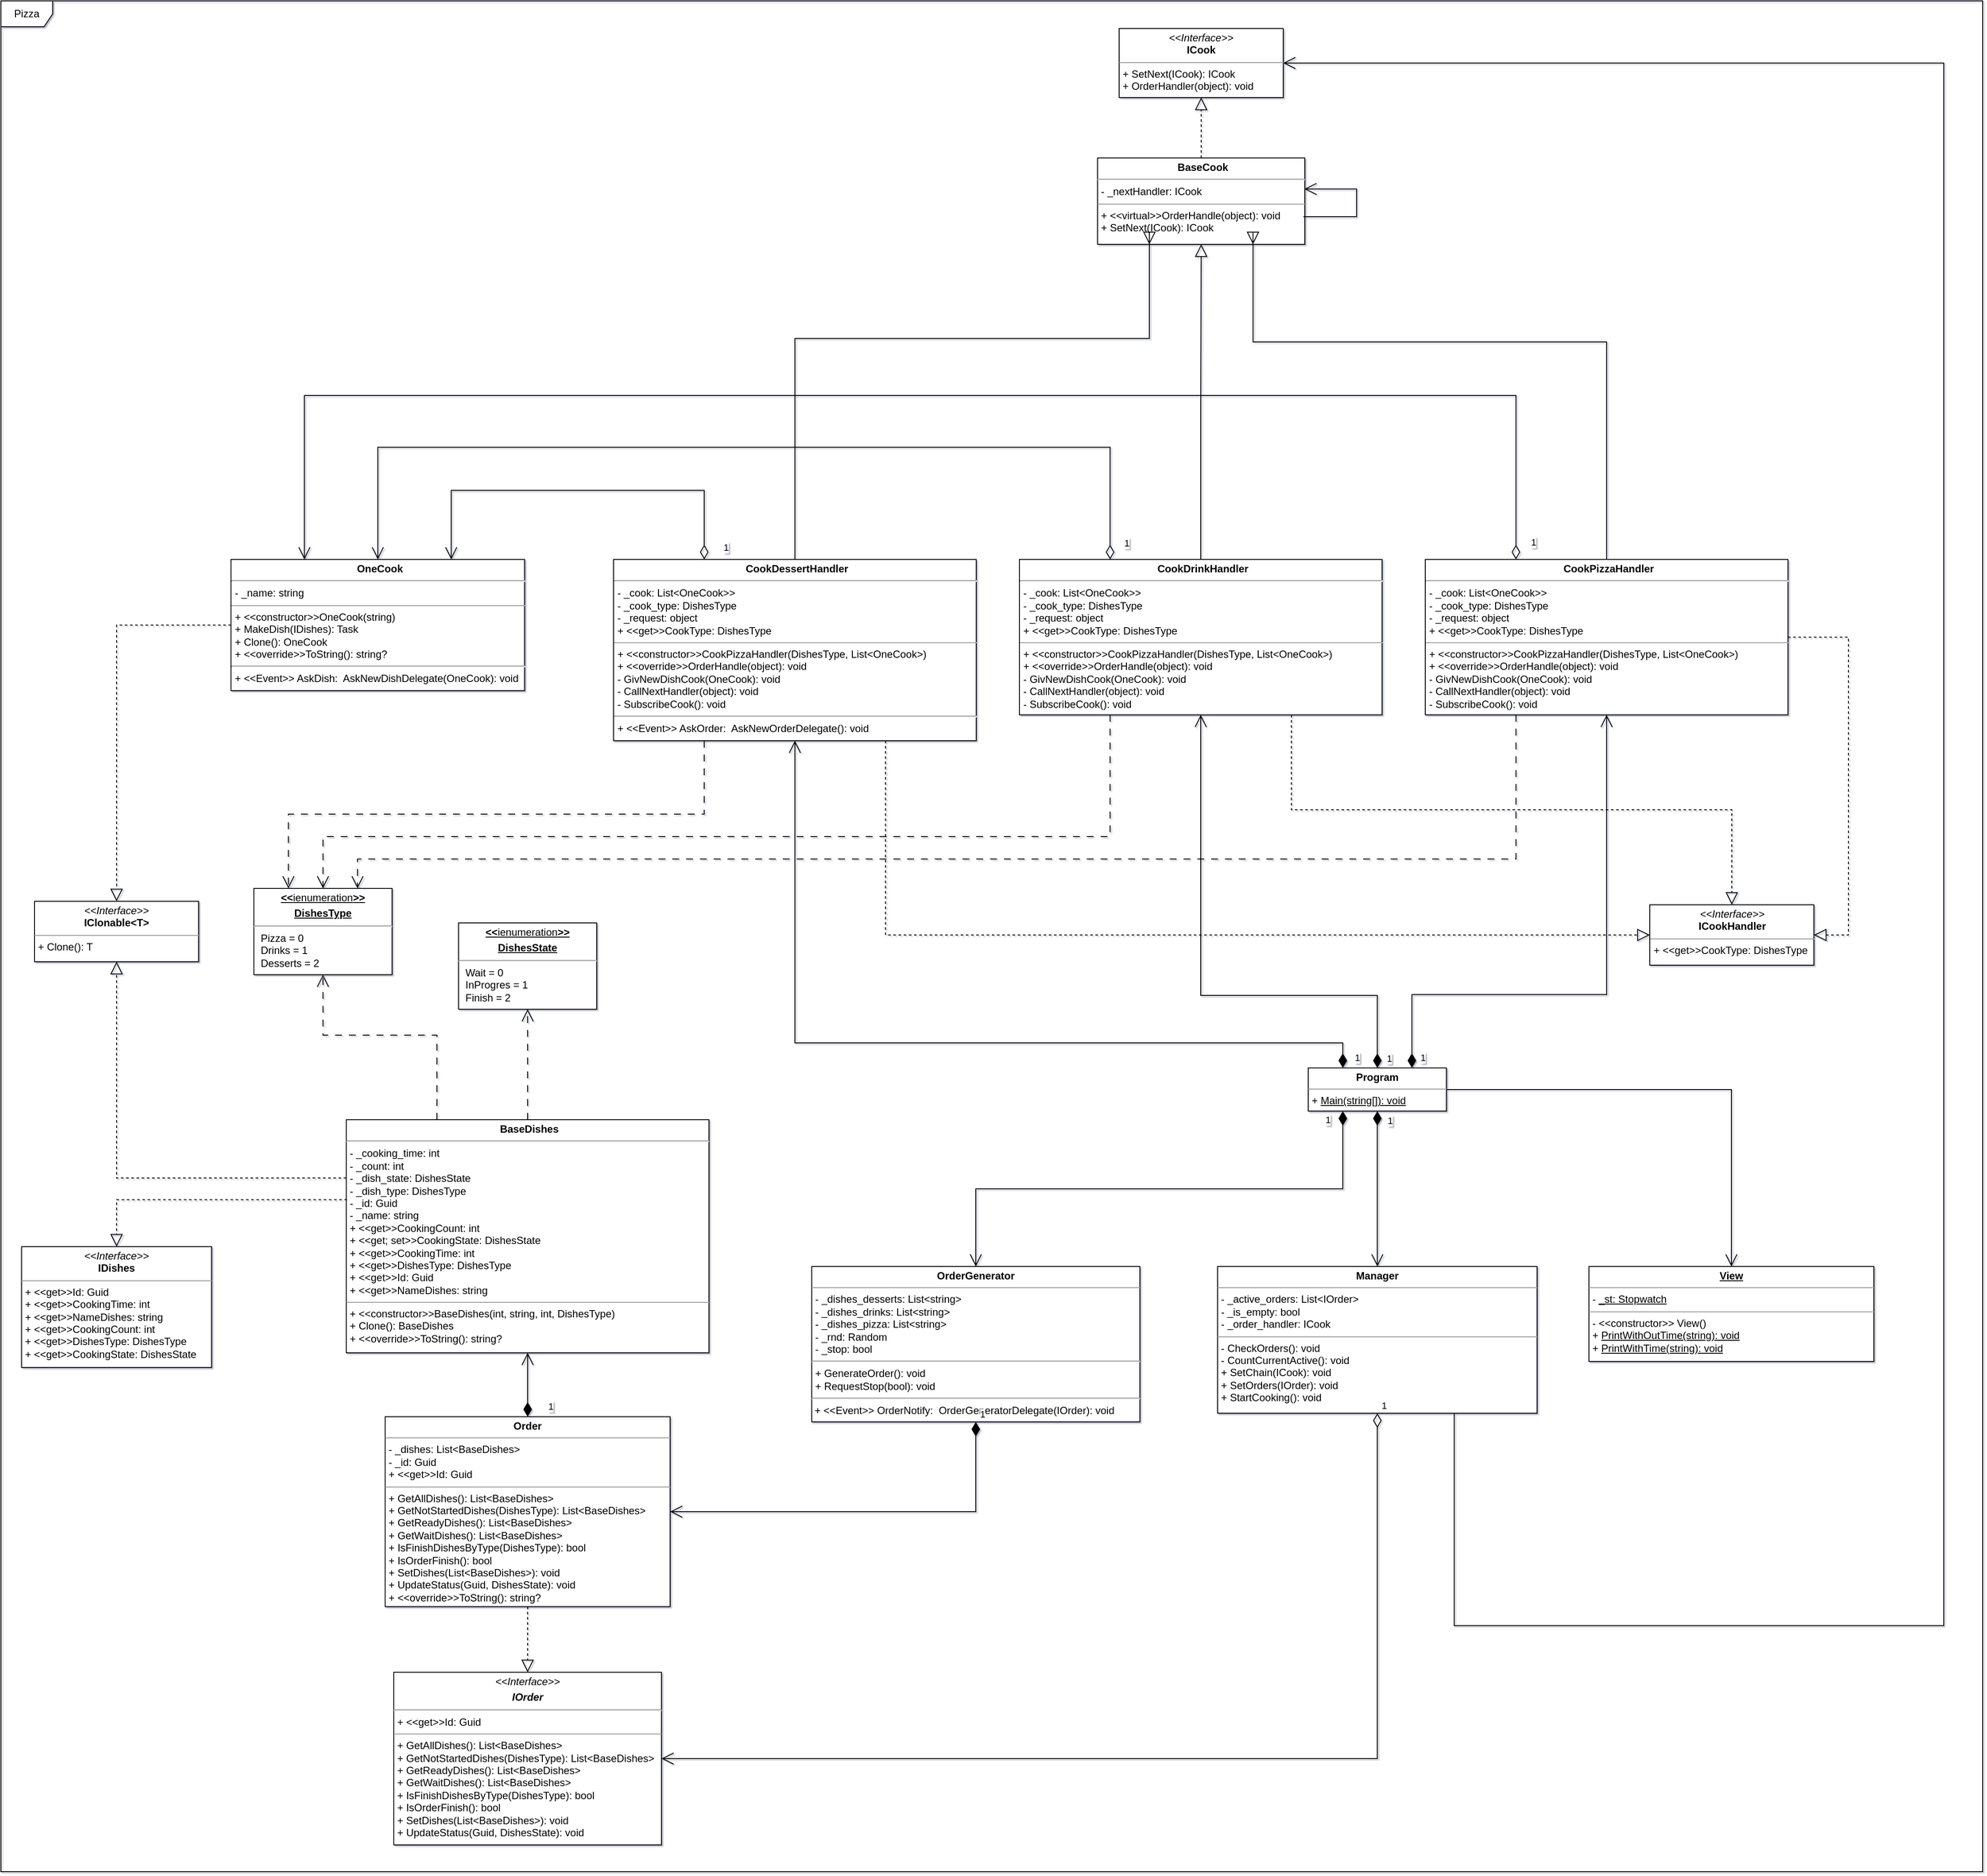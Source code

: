 <mxfile version="21.3.2" type="google">
  <diagram id="C5RBs43oDa-KdzZeNtuy" name="Page-1">
    <mxGraphModel grid="0" page="1" gridSize="10" guides="1" tooltips="1" connect="1" arrows="1" fold="1" pageScale="1" pageWidth="2339" pageHeight="3300" background="none" math="0" shadow="1">
      <root>
        <mxCell id="WIyWlLk6GJQsqaUBKTNV-0" />
        <mxCell id="WIyWlLk6GJQsqaUBKTNV-1" parent="WIyWlLk6GJQsqaUBKTNV-0" />
        <mxCell id="ULNiyg_yGTb0vzLvEe8x-0" value="&lt;p style=&quot;margin:0px;margin-top:4px;text-align:center;&quot;&gt;&lt;i&gt;&amp;lt;&amp;lt;Interface&amp;gt;&amp;gt;&lt;/i&gt;&lt;br&gt;&lt;b&gt;ICook&lt;/b&gt;&lt;/p&gt;&lt;hr size=&quot;1&quot;&gt;&lt;p style=&quot;margin:0px;margin-left:4px;&quot;&gt;+ SetNext(ICook): ICook&lt;br&gt;+ OrderHandler(object): void&lt;/p&gt;" style="verticalAlign=top;align=left;overflow=fill;fontSize=12;fontFamily=Helvetica;html=1;whiteSpace=wrap;" vertex="1" parent="WIyWlLk6GJQsqaUBKTNV-1">
          <mxGeometry x="3662" y="129" width="190" height="80" as="geometry" />
        </mxCell>
        <mxCell id="ULNiyg_yGTb0vzLvEe8x-1" value="&lt;p style=&quot;margin:0px;margin-top:4px;text-align:center;&quot;&gt;&lt;i&gt;&amp;lt;&amp;lt;Interface&amp;gt;&amp;gt;&lt;/i&gt;&lt;br&gt;&lt;b&gt;ICookHandler&lt;/b&gt;&lt;/p&gt;&lt;hr size=&quot;1&quot;&gt;&lt;p style=&quot;margin:0px;margin-left:4px;&quot;&gt;+ &amp;lt;&amp;lt;get&amp;gt;&amp;gt;CookType: DishesType&lt;/p&gt;" style="verticalAlign=top;align=left;overflow=fill;fontSize=12;fontFamily=Helvetica;html=1;whiteSpace=wrap;" vertex="1" parent="WIyWlLk6GJQsqaUBKTNV-1">
          <mxGeometry x="4276.5" y="1144" width="190" height="70" as="geometry" />
        </mxCell>
        <mxCell id="ULNiyg_yGTb0vzLvEe8x-2" value="&lt;p style=&quot;margin:0px;margin-top:4px;text-align:center;&quot;&gt;&lt;i&gt;&amp;lt;&amp;lt;Interface&amp;gt;&amp;gt;&lt;/i&gt;&lt;br&gt;&lt;b&gt;IClonable&amp;lt;T&amp;gt;&lt;/b&gt;&lt;/p&gt;&lt;hr size=&quot;1&quot;&gt;&lt;p style=&quot;margin:0px;margin-left:4px;&quot;&gt;&lt;/p&gt;&lt;p style=&quot;margin:0px;margin-left:4px;&quot;&gt;+ Clone(): T&lt;br&gt;&lt;/p&gt;" style="verticalAlign=top;align=left;overflow=fill;fontSize=12;fontFamily=Helvetica;html=1;whiteSpace=wrap;" vertex="1" parent="WIyWlLk6GJQsqaUBKTNV-1">
          <mxGeometry x="2406" y="1140" width="190" height="70" as="geometry" />
        </mxCell>
        <mxCell id="ULNiyg_yGTb0vzLvEe8x-3" value="&lt;p style=&quot;margin:0px;margin-top:4px;text-align:center;&quot;&gt;&lt;i&gt;&amp;lt;&amp;lt;Interface&amp;gt;&amp;gt;&lt;/i&gt;&lt;br&gt;&lt;b&gt;IDishes&lt;/b&gt;&lt;/p&gt;&lt;hr size=&quot;1&quot;&gt;&lt;p style=&quot;margin:0px;margin-left:4px;&quot;&gt;+ &amp;lt;&amp;lt;get&amp;gt;&amp;gt;Id: Guid&lt;/p&gt;&lt;p style=&quot;margin:0px;margin-left:4px;&quot;&gt;+ &amp;lt;&amp;lt;get&amp;gt;&amp;gt;CookingTime: int&lt;br&gt;&lt;/p&gt;&lt;p style=&quot;margin:0px;margin-left:4px;&quot;&gt;+ &amp;lt;&amp;lt;get&amp;gt;&amp;gt;NameDishes: string&lt;/p&gt;&lt;p style=&quot;margin:0px;margin-left:4px;&quot;&gt;+ &amp;lt;&amp;lt;get&amp;gt;&amp;gt;CookingCount: int&lt;/p&gt;&lt;p style=&quot;margin:0px;margin-left:4px;&quot;&gt;+ &amp;lt;&amp;lt;get&amp;gt;&amp;gt;DishesType: DishesType&lt;br&gt;&lt;/p&gt;&lt;p style=&quot;margin:0px;margin-left:4px;&quot;&gt;+ &amp;lt;&amp;lt;get&amp;gt;&amp;gt;CookingState: DishesState&lt;br&gt;&lt;/p&gt;" style="verticalAlign=top;align=left;overflow=fill;fontSize=12;fontFamily=Helvetica;html=1;whiteSpace=wrap;" vertex="1" parent="WIyWlLk6GJQsqaUBKTNV-1">
          <mxGeometry x="2391" y="1540" width="220" height="140" as="geometry" />
        </mxCell>
        <mxCell id="ULNiyg_yGTb0vzLvEe8x-4" value="&lt;p style=&quot;margin:0px;margin-top:4px;text-align:center;&quot;&gt;&lt;i&gt;&amp;lt;&amp;lt;Interface&amp;gt;&amp;gt;&lt;/i&gt;&lt;/p&gt;&lt;p style=&quot;margin:0px;margin-top:4px;text-align:center;&quot;&gt;&lt;i&gt;&lt;b&gt;IOrder&lt;/b&gt;&lt;/i&gt;&lt;br&gt;&lt;/p&gt;&lt;hr&gt;&lt;p style=&quot;margin:0px;margin-left:4px;&quot;&gt;+ &amp;lt;&amp;lt;get&amp;gt;&amp;gt;Id: Guid&lt;br&gt;&lt;/p&gt;&lt;hr size=&quot;1&quot;&gt;&lt;p style=&quot;margin:0px;margin-left:4px;&quot;&gt;+ GetAllDishes(): List&amp;lt;BaseDishes&amp;gt;&lt;/p&gt;&lt;p style=&quot;margin:0px;margin-left:4px;&quot;&gt;+ GetNotStartedDishes(DishesType): List&amp;lt;BaseDishes&amp;gt;&lt;/p&gt;&lt;p style=&quot;margin:0px;margin-left:4px;&quot;&gt;+ GetReadyDishes(): List&amp;lt;BaseDishes&amp;gt;&lt;/p&gt;&lt;p style=&quot;margin:0px;margin-left:4px;&quot;&gt;+ GetWaitDishes(): List&amp;lt;BaseDishes&amp;gt;&lt;/p&gt;&lt;p style=&quot;margin:0px;margin-left:4px;&quot;&gt;+ IsFinishDishesByType(DishesType): bool&lt;br&gt;&lt;/p&gt;&lt;p style=&quot;margin:0px;margin-left:4px;&quot;&gt;+ IsOrderFinish(): bool&lt;br&gt;&lt;/p&gt;&lt;p style=&quot;margin:0px;margin-left:4px;&quot;&gt;+ SetDishes(List&amp;lt;BaseDishes&amp;gt;): void&lt;br&gt;&lt;/p&gt;&lt;p style=&quot;margin:0px;margin-left:4px;&quot;&gt;+ UpdateStatus(Guid, DishesState): void&lt;br&gt;&lt;/p&gt;&lt;p style=&quot;margin:0px;margin-left:4px;&quot;&gt;&lt;br&gt;&lt;/p&gt;&lt;p style=&quot;margin:0px;margin-left:4px;&quot;&gt;&lt;br style=&quot;border-color: var(--border-color);&quot;&gt;&lt;br&gt;&lt;/p&gt;" style="verticalAlign=top;align=left;overflow=fill;fontSize=12;fontFamily=Helvetica;html=1;whiteSpace=wrap;" vertex="1" parent="WIyWlLk6GJQsqaUBKTNV-1">
          <mxGeometry x="2822" y="2033" width="310" height="200" as="geometry" />
        </mxCell>
        <mxCell id="ULNiyg_yGTb0vzLvEe8x-6" value="&lt;p style=&quot;margin:0px;margin-top:4px;text-align:center;text-decoration:underline;&quot;&gt;&lt;b&gt;&amp;lt;&amp;lt;&lt;/b&gt;ienumeration&lt;b&gt;&amp;gt;&amp;gt;&lt;/b&gt;&lt;/p&gt;&lt;p style=&quot;margin:0px;margin-top:4px;text-align:center;text-decoration:underline;&quot;&gt;&lt;b&gt;DishesState&lt;/b&gt;&lt;/p&gt;&lt;hr&gt;&lt;p style=&quot;margin:0px;margin-left:8px;&quot;&gt;Wait = 0&lt;br&gt;InProgres = 1&lt;br&gt;Finish = 2&lt;/p&gt;" style="verticalAlign=top;align=left;overflow=fill;fontSize=12;fontFamily=Helvetica;html=1;whiteSpace=wrap;" vertex="1" parent="WIyWlLk6GJQsqaUBKTNV-1">
          <mxGeometry x="2897" y="1165" width="160" height="100" as="geometry" />
        </mxCell>
        <mxCell id="ULNiyg_yGTb0vzLvEe8x-7" value="&lt;p style=&quot;margin:0px;margin-top:4px;text-align:center;text-decoration:underline;&quot;&gt;&lt;b&gt;&amp;lt;&amp;lt;&lt;/b&gt;ienumeration&lt;b&gt;&amp;gt;&amp;gt;&lt;/b&gt;&lt;/p&gt;&lt;p style=&quot;margin:0px;margin-top:4px;text-align:center;text-decoration:underline;&quot;&gt;&lt;b&gt;DishesType&lt;/b&gt;&lt;/p&gt;&lt;hr&gt;&lt;p style=&quot;margin:0px;margin-left:8px;&quot;&gt;Pizza = 0&lt;br&gt;Drinks = 1&lt;br&gt;Desserts = 2&lt;/p&gt;" style="verticalAlign=top;align=left;overflow=fill;fontSize=12;fontFamily=Helvetica;html=1;whiteSpace=wrap;" vertex="1" parent="WIyWlLk6GJQsqaUBKTNV-1">
          <mxGeometry x="2660" y="1125" width="160" height="100" as="geometry" />
        </mxCell>
        <mxCell id="ULNiyg_yGTb0vzLvEe8x-8" value="&lt;p style=&quot;margin:0px;margin-top:4px;text-align:center;&quot;&gt;&lt;/p&gt;&lt;p style=&quot;text-align: center; margin: 0px 0px 0px 4px;&quot;&gt;&lt;b&gt;BaseCook&lt;/b&gt;&lt;/p&gt;&lt;hr&gt;&lt;p style=&quot;margin:0px;margin-left:4px;&quot;&gt;- _nextHandler: ICook&lt;/p&gt;&lt;hr size=&quot;1&quot;&gt;&lt;p style=&quot;margin:0px;margin-left:4px;&quot;&gt;+ &amp;lt;&amp;lt;virtual&amp;gt;&amp;gt;OrderHandle(object): void&lt;/p&gt;&lt;p style=&quot;margin:0px;margin-left:4px;&quot;&gt;+ SetNext(ICook): ICook&lt;/p&gt;&lt;p style=&quot;margin:0px;margin-left:4px;&quot;&gt;&lt;br&gt;&lt;/p&gt;" style="verticalAlign=top;align=left;overflow=fill;fontSize=12;fontFamily=Helvetica;html=1;whiteSpace=wrap;" vertex="1" parent="WIyWlLk6GJQsqaUBKTNV-1">
          <mxGeometry x="3637" y="279" width="240" height="100" as="geometry" />
        </mxCell>
        <mxCell id="ULNiyg_yGTb0vzLvEe8x-9" value="&lt;p style=&quot;margin:0px;margin-top:4px;text-align:center;&quot;&gt;&lt;/p&gt;&lt;p style=&quot;text-align: center; margin: 0px 0px 0px 4px;&quot;&gt;&lt;b&gt;CookPizzaHandler&lt;/b&gt;&lt;/p&gt;&lt;hr&gt;&lt;p style=&quot;margin:0px;margin-left:4px;&quot;&gt;- _cook: List&amp;lt;OneCook&amp;gt;&amp;gt;&lt;/p&gt;&lt;p style=&quot;margin:0px;margin-left:4px;&quot;&gt;- _cook_type: DishesType&lt;/p&gt;&lt;p style=&quot;margin:0px;margin-left:4px;&quot;&gt;- _request: object&lt;/p&gt;&lt;p style=&quot;margin:0px;margin-left:4px;&quot;&gt;+ &amp;lt;&amp;lt;get&amp;gt;&amp;gt;CookType: DishesType&lt;/p&gt;&lt;hr size=&quot;1&quot;&gt;&lt;p style=&quot;margin:0px;margin-left:4px;&quot;&gt;+ &amp;lt;&amp;lt;constructor&amp;gt;&amp;gt;CookPizzaHandler(DishesType, List&amp;lt;OneCook&amp;gt;)&lt;/p&gt;&lt;p style=&quot;margin:0px;margin-left:4px;&quot;&gt;+ &amp;lt;&amp;lt;override&amp;gt;&amp;gt;OrderHandle(object): void&lt;/p&gt;&lt;p style=&quot;margin:0px;margin-left:4px;&quot;&gt;- GivNewDishCook(OneCook): void&lt;/p&gt;&lt;p style=&quot;margin:0px;margin-left:4px;&quot;&gt;- CallNextHandler(object): void&lt;br&gt;&lt;/p&gt;&lt;p style=&quot;margin:0px;margin-left:4px;&quot;&gt;- SubscribeCook(): void&lt;br&gt;&lt;/p&gt;&lt;p style=&quot;margin:0px;margin-left:4px;&quot;&gt;&lt;br&gt;&lt;/p&gt;" style="verticalAlign=top;align=left;overflow=fill;fontSize=12;fontFamily=Helvetica;html=1;whiteSpace=wrap;" vertex="1" parent="WIyWlLk6GJQsqaUBKTNV-1">
          <mxGeometry x="4016.5" y="744" width="420" height="180" as="geometry" />
        </mxCell>
        <mxCell id="ULNiyg_yGTb0vzLvEe8x-25" style="edgeStyle=orthogonalEdgeStyle;rounded=0;orthogonalLoop=1;jettySize=auto;html=1;exitX=0.5;exitY=0;exitDx=0;exitDy=0;entryX=0.5;entryY=1;entryDx=0;entryDy=0;endArrow=block;endFill=0;endSize=12;" edge="1" parent="WIyWlLk6GJQsqaUBKTNV-1" source="ULNiyg_yGTb0vzLvEe8x-10" target="ULNiyg_yGTb0vzLvEe8x-8">
          <mxGeometry relative="1" as="geometry" />
        </mxCell>
        <mxCell id="ULNiyg_yGTb0vzLvEe8x-10" value="&lt;p style=&quot;margin:0px;margin-top:4px;text-align:center;&quot;&gt;&lt;/p&gt;&lt;p style=&quot;text-align: center; margin: 0px 0px 0px 4px;&quot;&gt;&lt;b&gt;CookDrinkHandler&lt;/b&gt;&lt;/p&gt;&lt;hr&gt;&lt;p style=&quot;margin:0px;margin-left:4px;&quot;&gt;- _cook: List&amp;lt;OneCook&amp;gt;&amp;gt;&lt;/p&gt;&lt;p style=&quot;margin:0px;margin-left:4px;&quot;&gt;- _cook_type: DishesType&lt;/p&gt;&lt;p style=&quot;margin:0px;margin-left:4px;&quot;&gt;- _request: object&lt;/p&gt;&lt;p style=&quot;margin:0px;margin-left:4px;&quot;&gt;+ &amp;lt;&amp;lt;get&amp;gt;&amp;gt;CookType: DishesType&lt;/p&gt;&lt;hr size=&quot;1&quot;&gt;&lt;p style=&quot;margin:0px;margin-left:4px;&quot;&gt;+ &amp;lt;&amp;lt;constructor&amp;gt;&amp;gt;CookPizzaHandler(DishesType, List&amp;lt;OneCook&amp;gt;)&lt;/p&gt;&lt;p style=&quot;margin:0px;margin-left:4px;&quot;&gt;+ &amp;lt;&amp;lt;override&amp;gt;&amp;gt;OrderHandle(object): void&lt;/p&gt;&lt;p style=&quot;margin:0px;margin-left:4px;&quot;&gt;- GivNewDishCook(OneCook): void&lt;/p&gt;&lt;p style=&quot;margin:0px;margin-left:4px;&quot;&gt;- CallNextHandler(object): void&lt;br&gt;&lt;/p&gt;&lt;p style=&quot;margin:0px;margin-left:4px;&quot;&gt;- SubscribeCook(): void&lt;br&gt;&lt;/p&gt;&lt;p style=&quot;margin:0px;margin-left:4px;&quot;&gt;&lt;br&gt;&lt;/p&gt;" style="verticalAlign=top;align=left;overflow=fill;fontSize=12;fontFamily=Helvetica;html=1;whiteSpace=wrap;" vertex="1" parent="WIyWlLk6GJQsqaUBKTNV-1">
          <mxGeometry x="3546.5" y="744" width="420" height="180" as="geometry" />
        </mxCell>
        <mxCell id="ULNiyg_yGTb0vzLvEe8x-11" value="&lt;p style=&quot;margin:0px;margin-top:4px;text-align:center;&quot;&gt;&lt;/p&gt;&lt;p style=&quot;text-align: center; margin: 0px 0px 0px 4px;&quot;&gt;&lt;b&gt;CookDessertHandler&lt;/b&gt;&lt;/p&gt;&lt;hr&gt;&lt;p style=&quot;margin:0px;margin-left:4px;&quot;&gt;- _cook: List&amp;lt;OneCook&amp;gt;&amp;gt;&lt;/p&gt;&lt;p style=&quot;margin:0px;margin-left:4px;&quot;&gt;- _cook_type: DishesType&lt;/p&gt;&lt;p style=&quot;margin:0px;margin-left:4px;&quot;&gt;- _request: object&lt;/p&gt;&lt;p style=&quot;margin:0px;margin-left:4px;&quot;&gt;+ &amp;lt;&amp;lt;get&amp;gt;&amp;gt;CookType: DishesType&lt;/p&gt;&lt;hr size=&quot;1&quot;&gt;&lt;p style=&quot;margin:0px;margin-left:4px;&quot;&gt;+ &amp;lt;&amp;lt;constructor&amp;gt;&amp;gt;CookPizzaHandler(DishesType, List&amp;lt;OneCook&amp;gt;)&lt;/p&gt;&lt;p style=&quot;margin:0px;margin-left:4px;&quot;&gt;+ &amp;lt;&amp;lt;override&amp;gt;&amp;gt;OrderHandle(object): void&lt;/p&gt;&lt;p style=&quot;margin:0px;margin-left:4px;&quot;&gt;- GivNewDishCook(OneCook): void&lt;/p&gt;&lt;p style=&quot;margin:0px;margin-left:4px;&quot;&gt;- CallNextHandler(object): void&lt;br&gt;&lt;/p&gt;&lt;p style=&quot;margin:0px;margin-left:4px;&quot;&gt;- SubscribeCook(): void&lt;br&gt;&lt;/p&gt;&lt;hr&gt;&lt;p style=&quot;margin:0px;margin-left:4px;&quot;&gt;+&amp;nbsp;&lt;span style=&quot;border-color: var(--border-color);&quot;&gt;&amp;lt;&amp;lt;Event&amp;gt;&amp;gt; AskOrder:&amp;nbsp; AskNewOrderDelegate(): void&lt;/span&gt;&lt;br&gt;&lt;/p&gt;&lt;div&gt;&lt;u style=&quot;border-color: var(--border-color);&quot;&gt;&lt;br&gt;&lt;/u&gt;&lt;/div&gt;" style="verticalAlign=top;align=left;overflow=fill;fontSize=12;fontFamily=Helvetica;html=1;whiteSpace=wrap;" vertex="1" parent="WIyWlLk6GJQsqaUBKTNV-1">
          <mxGeometry x="3076.5" y="744" width="420" height="210" as="geometry" />
        </mxCell>
        <mxCell id="ULNiyg_yGTb0vzLvEe8x-13" value="&lt;p style=&quot;margin:0px;margin-top:4px;text-align:center;&quot;&gt;&lt;/p&gt;&lt;p style=&quot;text-align: center; margin: 0px 0px 0px 4px;&quot;&gt;&lt;b&gt;BaseDishes&lt;/b&gt;&lt;/p&gt;&lt;hr&gt;&lt;p style=&quot;margin:0px;margin-left:4px;&quot;&gt;- _cooking_time: int&lt;/p&gt;&lt;p style=&quot;margin:0px;margin-left:4px;&quot;&gt;- _count: int&lt;/p&gt;&lt;p style=&quot;margin:0px;margin-left:4px;&quot;&gt;- _dish_state: DishesState&lt;/p&gt;&lt;p style=&quot;margin:0px;margin-left:4px;&quot;&gt;- _dish_type: DishesType&lt;/p&gt;&lt;p style=&quot;margin:0px;margin-left:4px;&quot;&gt;- _id: Guid&lt;/p&gt;&lt;p style=&quot;margin:0px;margin-left:4px;&quot;&gt;- _name: string&lt;/p&gt;&lt;p style=&quot;margin:0px;margin-left:4px;&quot;&gt;+ &amp;lt;&amp;lt;get&amp;gt;&amp;gt;CookingCount: int&lt;/p&gt;&lt;p style=&quot;margin:0px;margin-left:4px;&quot;&gt;+ &amp;lt;&amp;lt;get; set&amp;gt;&amp;gt;CookingState: DishesState&lt;br&gt;&lt;/p&gt;&lt;p style=&quot;margin:0px;margin-left:4px;&quot;&gt;+ &amp;lt;&amp;lt;get&amp;gt;&amp;gt;CookingTime: int&lt;br&gt;&lt;/p&gt;&lt;p style=&quot;margin:0px;margin-left:4px;&quot;&gt;+ &amp;lt;&amp;lt;get&amp;gt;&amp;gt;DishesType:&amp;nbsp;DishesType&lt;br&gt;&lt;/p&gt;&lt;p style=&quot;margin:0px;margin-left:4px;&quot;&gt;+ &amp;lt;&amp;lt;get&amp;gt;&amp;gt;Id: Guid&lt;br&gt;&lt;/p&gt;&lt;p style=&quot;margin:0px;margin-left:4px;&quot;&gt;+ &amp;lt;&amp;lt;get&amp;gt;&amp;gt;NameDishes: string&lt;br&gt;&lt;/p&gt;&lt;hr size=&quot;1&quot;&gt;&lt;p style=&quot;margin:0px;margin-left:4px;&quot;&gt;+ &amp;lt;&amp;lt;constructor&amp;gt;&amp;gt;BaseDishes(int, string, int, DishesType)&lt;/p&gt;&lt;p style=&quot;margin:0px;margin-left:4px;&quot;&gt;+ Clone(): BaseDishes&lt;/p&gt;&lt;p style=&quot;margin:0px;margin-left:4px;&quot;&gt;+&amp;nbsp;&amp;lt;&amp;lt;override&amp;gt;&amp;gt;ToString(): string?&lt;/p&gt;&lt;p style=&quot;margin:0px;margin-left:4px;&quot;&gt;&lt;br&gt;&lt;/p&gt;&lt;p style=&quot;margin:0px;margin-left:4px;&quot;&gt;&lt;br&gt;&lt;/p&gt;" style="verticalAlign=top;align=left;overflow=fill;fontSize=12;fontFamily=Helvetica;html=1;whiteSpace=wrap;" vertex="1" parent="WIyWlLk6GJQsqaUBKTNV-1">
          <mxGeometry x="2767" y="1393" width="420" height="270" as="geometry" />
        </mxCell>
        <mxCell id="ULNiyg_yGTb0vzLvEe8x-14" value="&lt;p style=&quot;margin:0px;margin-top:4px;text-align:center;&quot;&gt;&lt;b&gt;Order&lt;/b&gt;&lt;/p&gt;&lt;hr size=&quot;1&quot;&gt;&lt;p style=&quot;margin:0px;margin-left:4px;&quot;&gt;- _dishes: List&amp;lt;BaseDishes&amp;gt;&lt;/p&gt;&lt;p style=&quot;margin:0px;margin-left:4px;&quot;&gt;- _id: Guid&lt;/p&gt;&lt;p style=&quot;margin:0px;margin-left:4px;&quot;&gt;+ &amp;lt;&amp;lt;get&amp;gt;&amp;gt;Id: Guid&lt;/p&gt;&lt;hr size=&quot;1&quot;&gt;&lt;p style=&quot;margin:0px;margin-left:4px;&quot;&gt;+ GetAllDishes(): List&amp;lt;BaseDishes&amp;gt;&lt;/p&gt;&lt;p style=&quot;margin:0px;margin-left:4px;&quot;&gt;+ GetNotStartedDishes(DishesType): List&amp;lt;BaseDishes&amp;gt;&lt;br&gt;&lt;/p&gt;&lt;p style=&quot;margin:0px;margin-left:4px;&quot;&gt;+ GetReadyDishes(): List&amp;lt;BaseDishes&amp;gt;&lt;br&gt;&lt;/p&gt;&lt;p style=&quot;margin:0px;margin-left:4px;&quot;&gt;+ GetWaitDishes(): List&amp;lt;BaseDishes&amp;gt;&lt;br&gt;&lt;/p&gt;&lt;p style=&quot;margin:0px;margin-left:4px;&quot;&gt;+ IsFinishDishesByType(DishesType): bool&lt;br&gt;&lt;/p&gt;&lt;p style=&quot;margin:0px;margin-left:4px;&quot;&gt;+ IsOrderFinish(): bool&lt;br&gt;&lt;/p&gt;&lt;p style=&quot;margin:0px;margin-left:4px;&quot;&gt;+ SetDishes(List&amp;lt;BaseDishes&amp;gt;): void&lt;br&gt;&lt;/p&gt;&lt;p style=&quot;margin:0px;margin-left:4px;&quot;&gt;+ UpdateStatus(Guid, DishesState): void&lt;br&gt;&lt;/p&gt;&lt;p style=&quot;border-color: var(--border-color); margin: 0px 0px 0px 4px;&quot;&gt;+&amp;nbsp;&amp;lt;&amp;lt;override&amp;gt;&amp;gt;ToString(): string?&lt;/p&gt;&lt;p style=&quot;border-color: var(--border-color); margin: 0px 0px 0px 4px;&quot;&gt;&lt;br style=&quot;border-color: var(--border-color);&quot;&gt;&lt;/p&gt;" style="verticalAlign=top;align=left;overflow=fill;fontSize=12;fontFamily=Helvetica;html=1;whiteSpace=wrap;" vertex="1" parent="WIyWlLk6GJQsqaUBKTNV-1">
          <mxGeometry x="2812" y="1737" width="330" height="220" as="geometry" />
        </mxCell>
        <mxCell id="ULNiyg_yGTb0vzLvEe8x-15" value="&lt;p style=&quot;margin:0px;margin-top:4px;text-align:center;&quot;&gt;&lt;b&gt;OrderGenerator&lt;/b&gt;&lt;/p&gt;&lt;hr size=&quot;1&quot;&gt;&lt;p style=&quot;margin:0px;margin-left:4px;&quot;&gt;- _dishes_desserts: List&amp;lt;string&amp;gt;&lt;/p&gt;&lt;p style=&quot;margin:0px;margin-left:4px;&quot;&gt;- _dishes_drinks: List&amp;lt;string&amp;gt;&lt;br&gt;&lt;/p&gt;&lt;p style=&quot;margin:0px;margin-left:4px;&quot;&gt;- _dishes_pizza: List&amp;lt;string&amp;gt;&lt;br&gt;&lt;/p&gt;&lt;p style=&quot;margin:0px;margin-left:4px;&quot;&gt;- _rnd: Random&lt;/p&gt;&lt;p style=&quot;margin:0px;margin-left:4px;&quot;&gt;- _stop: bool&lt;/p&gt;&lt;hr&gt;&lt;p style=&quot;margin:0px;margin-left:4px;&quot;&gt;+ GenerateOrder(): void&lt;/p&gt;&lt;p style=&quot;margin:0px;margin-left:4px;&quot;&gt;+ RequestStop(bool): void&lt;/p&gt;&lt;hr&gt;&amp;nbsp;+&amp;nbsp;&amp;lt;&amp;lt;Event&amp;gt;&amp;gt; OrderNotify:&amp;nbsp; OrderGeneratorDelegate(IOrder): void" style="verticalAlign=top;align=left;overflow=fill;fontSize=12;fontFamily=Helvetica;html=1;whiteSpace=wrap;" vertex="1" parent="WIyWlLk6GJQsqaUBKTNV-1">
          <mxGeometry x="3306" y="1563" width="380" height="180" as="geometry" />
        </mxCell>
        <mxCell id="ULNiyg_yGTb0vzLvEe8x-16" value="&lt;p style=&quot;margin:0px;margin-top:4px;text-align:center;&quot;&gt;&lt;b&gt;Manager&lt;/b&gt;&lt;/p&gt;&lt;hr size=&quot;1&quot;&gt;&lt;p style=&quot;margin:0px;margin-left:4px;&quot;&gt;- _active_orders: List&amp;lt;IOrder&amp;gt;&lt;/p&gt;&lt;p style=&quot;margin:0px;margin-left:4px;&quot;&gt;- _is_empty: bool&lt;/p&gt;&lt;p style=&quot;margin:0px;margin-left:4px;&quot;&gt;- _order_handler: ICook&lt;/p&gt;&lt;hr size=&quot;1&quot;&gt;&lt;p style=&quot;margin:0px;margin-left:4px;&quot;&gt;- CheckOrders(): void&lt;/p&gt;&lt;p style=&quot;margin:0px;margin-left:4px;&quot;&gt;-&amp;nbsp;CountCurrentActive(): void&lt;/p&gt;&lt;p style=&quot;margin:0px;margin-left:4px;&quot;&gt;+&amp;nbsp;SetChain(ICook): void&lt;/p&gt;&lt;p style=&quot;margin:0px;margin-left:4px;&quot;&gt;+&amp;nbsp;SetOrders(IOrder): void&lt;/p&gt;&lt;p style=&quot;margin:0px;margin-left:4px;&quot;&gt;+&amp;nbsp;StartCooking(): void&lt;/p&gt;" style="verticalAlign=top;align=left;overflow=fill;fontSize=12;fontFamily=Helvetica;html=1;whiteSpace=wrap;" vertex="1" parent="WIyWlLk6GJQsqaUBKTNV-1">
          <mxGeometry x="3776" y="1563" width="370" height="170" as="geometry" />
        </mxCell>
        <mxCell id="ULNiyg_yGTb0vzLvEe8x-17" value="&lt;p style=&quot;margin:0px;margin-top:4px;text-align:center;&quot;&gt;&lt;b&gt;&lt;u&gt;View&lt;/u&gt;&lt;/b&gt;&lt;/p&gt;&lt;hr size=&quot;1&quot;&gt;&lt;p style=&quot;margin:0px;margin-left:4px;&quot;&gt;- &lt;u&gt;_st: Stopwatch&lt;/u&gt;&lt;/p&gt;&lt;hr size=&quot;1&quot;&gt;&lt;p style=&quot;margin:0px;margin-left:4px;&quot;&gt;- &amp;lt;&amp;lt;constructor&amp;gt;&amp;gt; View()&lt;/p&gt;&lt;p style=&quot;margin:0px;margin-left:4px;&quot;&gt;+ &lt;u&gt;PrintWithOutTime(string): void&lt;/u&gt;&lt;/p&gt;&lt;p style=&quot;margin:0px;margin-left:4px;&quot;&gt;+ &lt;u&gt;PrintWithTime(string): void&lt;/u&gt;&lt;/p&gt;" style="verticalAlign=top;align=left;overflow=fill;fontSize=12;fontFamily=Helvetica;html=1;whiteSpace=wrap;" vertex="1" parent="WIyWlLk6GJQsqaUBKTNV-1">
          <mxGeometry x="4206" y="1563" width="330" height="110" as="geometry" />
        </mxCell>
        <mxCell id="ULNiyg_yGTb0vzLvEe8x-18" value="&lt;p style=&quot;margin:0px;margin-top:4px;text-align:center;&quot;&gt;&lt;b&gt;Program&lt;/b&gt;&lt;/p&gt;&lt;hr size=&quot;1&quot;&gt;&lt;p style=&quot;margin:0px;margin-left:4px;&quot;&gt;+ &lt;u&gt;Main(string[]): void&lt;/u&gt;&lt;/p&gt;" style="verticalAlign=top;align=left;overflow=fill;fontSize=12;fontFamily=Helvetica;html=1;whiteSpace=wrap;" vertex="1" parent="WIyWlLk6GJQsqaUBKTNV-1">
          <mxGeometry x="3881" y="1333" width="160" height="50" as="geometry" />
        </mxCell>
        <mxCell id="ULNiyg_yGTb0vzLvEe8x-19" value="&lt;p style=&quot;margin:0px;margin-top:4px;text-align:center;&quot;&gt;&lt;/p&gt;&lt;p style=&quot;text-align: center; margin: 0px 0px 0px 4px;&quot;&gt;&lt;b&gt;OneCook&lt;/b&gt;&lt;/p&gt;&lt;hr&gt;&lt;p style=&quot;margin:0px;margin-left:4px;&quot;&gt;- _name: string&lt;/p&gt;&lt;hr size=&quot;1&quot;&gt;&lt;p style=&quot;margin:0px;margin-left:4px;&quot;&gt;+ &amp;lt;&amp;lt;constructor&amp;gt;&amp;gt;OneCook(string)&lt;/p&gt;&lt;p style=&quot;margin:0px;margin-left:4px;&quot;&gt;+ MakeDish(IDishes): Task&lt;/p&gt;&lt;p style=&quot;margin:0px;margin-left:4px;&quot;&gt;+ Clone(): OneCook&lt;br&gt;&lt;/p&gt;&lt;p style=&quot;margin:0px;margin-left:4px;&quot;&gt;+&amp;nbsp;&amp;lt;&amp;lt;override&amp;gt;&amp;gt;ToString(): string?&lt;br&gt;&lt;/p&gt;&lt;hr&gt;&lt;p style=&quot;margin:0px;margin-left:4px;&quot;&gt;+&amp;nbsp;&lt;span style=&quot;border-color: var(--border-color);&quot;&gt;&amp;lt;&amp;lt;Event&amp;gt;&amp;gt; AskDish:&amp;nbsp; AskNewDishDelegate(OneCook): void&lt;/span&gt;&lt;br&gt;&lt;/p&gt;&lt;div&gt;&lt;u style=&quot;border-color: var(--border-color);&quot;&gt;&lt;br&gt;&lt;/u&gt;&lt;/div&gt;" style="verticalAlign=top;align=left;overflow=fill;fontSize=12;fontFamily=Helvetica;html=1;whiteSpace=wrap;" vertex="1" parent="WIyWlLk6GJQsqaUBKTNV-1">
          <mxGeometry x="2633.5" y="744" width="340" height="152" as="geometry" />
        </mxCell>
        <mxCell id="ULNiyg_yGTb0vzLvEe8x-20" value="" style="endArrow=block;dashed=1;endFill=0;endSize=12;html=1;rounded=0;exitX=1;exitY=0.5;exitDx=0;exitDy=0;entryX=1;entryY=0.5;entryDx=0;entryDy=0;edgeStyle=orthogonalEdgeStyle;" edge="1" parent="WIyWlLk6GJQsqaUBKTNV-1" source="ULNiyg_yGTb0vzLvEe8x-9" target="ULNiyg_yGTb0vzLvEe8x-1">
          <mxGeometry width="160" relative="1" as="geometry">
            <mxPoint x="4226.5" y="684" as="sourcePoint" />
            <mxPoint x="4386.5" y="684" as="targetPoint" />
            <Array as="points">
              <mxPoint x="4506.5" y="834" />
              <mxPoint x="4506.5" y="1179" />
            </Array>
          </mxGeometry>
        </mxCell>
        <mxCell id="ULNiyg_yGTb0vzLvEe8x-21" value="" style="endArrow=block;dashed=1;endFill=0;endSize=12;html=1;rounded=0;entryX=0;entryY=0.5;entryDx=0;entryDy=0;exitX=0.75;exitY=1;exitDx=0;exitDy=0;edgeStyle=orthogonalEdgeStyle;" edge="1" parent="WIyWlLk6GJQsqaUBKTNV-1" source="ULNiyg_yGTb0vzLvEe8x-11" target="ULNiyg_yGTb0vzLvEe8x-1">
          <mxGeometry width="160" relative="1" as="geometry">
            <mxPoint x="3296.5" y="684" as="sourcePoint" />
            <mxPoint x="3946.5" y="534" as="targetPoint" />
          </mxGeometry>
        </mxCell>
        <mxCell id="ULNiyg_yGTb0vzLvEe8x-22" value="" style="endArrow=block;dashed=1;endFill=0;endSize=12;html=1;rounded=0;exitX=0.75;exitY=1;exitDx=0;exitDy=0;edgeStyle=orthogonalEdgeStyle;" edge="1" parent="WIyWlLk6GJQsqaUBKTNV-1" source="ULNiyg_yGTb0vzLvEe8x-10" target="ULNiyg_yGTb0vzLvEe8x-1">
          <mxGeometry width="160" relative="1" as="geometry">
            <mxPoint x="3546.5" y="664" as="sourcePoint" />
            <mxPoint x="3706.5" y="664" as="targetPoint" />
          </mxGeometry>
        </mxCell>
        <mxCell id="ULNiyg_yGTb0vzLvEe8x-26" style="edgeStyle=orthogonalEdgeStyle;rounded=0;orthogonalLoop=1;jettySize=auto;html=1;exitX=0.5;exitY=0;exitDx=0;exitDy=0;entryX=0.75;entryY=1;entryDx=0;entryDy=0;endArrow=block;endFill=0;endSize=12;" edge="1" parent="WIyWlLk6GJQsqaUBKTNV-1" source="ULNiyg_yGTb0vzLvEe8x-9" target="ULNiyg_yGTb0vzLvEe8x-8">
          <mxGeometry relative="1" as="geometry">
            <mxPoint x="4156.5" y="704" as="sourcePoint" />
            <mxPoint x="4156.5" y="404" as="targetPoint" />
            <Array as="points">
              <mxPoint x="4227" y="492" />
              <mxPoint x="3817" y="492" />
              <mxPoint x="3817" y="378" />
            </Array>
          </mxGeometry>
        </mxCell>
        <mxCell id="ULNiyg_yGTb0vzLvEe8x-27" style="edgeStyle=orthogonalEdgeStyle;rounded=0;orthogonalLoop=1;jettySize=auto;html=1;exitX=0.5;exitY=0;exitDx=0;exitDy=0;entryX=0.25;entryY=1;entryDx=0;entryDy=0;endArrow=block;endFill=0;endSize=12;" edge="1" parent="WIyWlLk6GJQsqaUBKTNV-1" source="ULNiyg_yGTb0vzLvEe8x-11" target="ULNiyg_yGTb0vzLvEe8x-8">
          <mxGeometry relative="1" as="geometry">
            <mxPoint x="3586.5" y="754" as="sourcePoint" />
            <mxPoint x="3586.5" y="454" as="targetPoint" />
            <Array as="points">
              <mxPoint x="3287" y="488" />
              <mxPoint x="3697" y="488" />
              <mxPoint x="3697" y="378" />
            </Array>
          </mxGeometry>
        </mxCell>
        <mxCell id="ULNiyg_yGTb0vzLvEe8x-28" value="" style="endArrow=open;endFill=1;endSize=12;html=1;rounded=0;exitX=0.993;exitY=0.68;exitDx=0;exitDy=0;exitPerimeter=0;edgeStyle=orthogonalEdgeStyle;entryX=0.998;entryY=0.359;entryDx=0;entryDy=0;entryPerimeter=0;" edge="1" parent="WIyWlLk6GJQsqaUBKTNV-1" source="ULNiyg_yGTb0vzLvEe8x-8" target="ULNiyg_yGTb0vzLvEe8x-8">
          <mxGeometry width="160" relative="1" as="geometry">
            <mxPoint x="3897" y="249" as="sourcePoint" />
            <mxPoint x="3947" y="239" as="targetPoint" />
            <Array as="points">
              <mxPoint x="3937" y="347" />
              <mxPoint x="3937" y="315" />
            </Array>
          </mxGeometry>
        </mxCell>
        <mxCell id="ULNiyg_yGTb0vzLvEe8x-29" value="" style="endArrow=block;dashed=1;endFill=0;endSize=12;html=1;rounded=0;exitX=0.5;exitY=0;exitDx=0;exitDy=0;entryX=0.5;entryY=1;entryDx=0;entryDy=0;" edge="1" parent="WIyWlLk6GJQsqaUBKTNV-1" source="ULNiyg_yGTb0vzLvEe8x-8" target="ULNiyg_yGTb0vzLvEe8x-0">
          <mxGeometry width="160" relative="1" as="geometry">
            <mxPoint x="3517" y="229" as="sourcePoint" />
            <mxPoint x="3677" y="229" as="targetPoint" />
          </mxGeometry>
        </mxCell>
        <mxCell id="ULNiyg_yGTb0vzLvEe8x-30" value="" style="endArrow=block;dashed=1;endFill=0;endSize=12;html=1;rounded=0;exitX=0.5;exitY=1;exitDx=0;exitDy=0;" edge="1" parent="WIyWlLk6GJQsqaUBKTNV-1" source="ULNiyg_yGTb0vzLvEe8x-14" target="ULNiyg_yGTb0vzLvEe8x-4">
          <mxGeometry width="160" relative="1" as="geometry">
            <mxPoint x="2902" y="1710" as="sourcePoint" />
            <mxPoint x="3062" y="1710" as="targetPoint" />
          </mxGeometry>
        </mxCell>
        <mxCell id="ULNiyg_yGTb0vzLvEe8x-31" value="" style="endArrow=block;dashed=1;endFill=0;endSize=12;html=1;rounded=0;exitX=0.002;exitY=0.343;exitDx=0;exitDy=0;entryX=0.5;entryY=0;entryDx=0;entryDy=0;edgeStyle=orthogonalEdgeStyle;exitPerimeter=0;" edge="1" parent="WIyWlLk6GJQsqaUBKTNV-1" source="ULNiyg_yGTb0vzLvEe8x-13" target="ULNiyg_yGTb0vzLvEe8x-3">
          <mxGeometry width="160" relative="1" as="geometry">
            <mxPoint x="2747" y="1345" as="sourcePoint" />
            <mxPoint x="2907" y="1345" as="targetPoint" />
          </mxGeometry>
        </mxCell>
        <mxCell id="ULNiyg_yGTb0vzLvEe8x-32" value="" style="endArrow=block;dashed=1;endFill=0;endSize=12;html=1;rounded=0;exitX=0;exitY=0.25;exitDx=0;exitDy=0;entryX=0.5;entryY=1;entryDx=0;entryDy=0;edgeStyle=orthogonalEdgeStyle;" edge="1" parent="WIyWlLk6GJQsqaUBKTNV-1" source="ULNiyg_yGTb0vzLvEe8x-13" target="ULNiyg_yGTb0vzLvEe8x-2">
          <mxGeometry width="160" relative="1" as="geometry">
            <mxPoint x="2837" y="1285" as="sourcePoint" />
            <mxPoint x="2997" y="1285" as="targetPoint" />
          </mxGeometry>
        </mxCell>
        <mxCell id="ULNiyg_yGTb0vzLvEe8x-33" value="1" style="endArrow=open;html=1;endSize=12;startArrow=diamondThin;startSize=14;startFill=1;edgeStyle=orthogonalEdgeStyle;align=left;verticalAlign=bottom;rounded=0;exitX=0.5;exitY=1;exitDx=0;exitDy=0;entryX=0.5;entryY=0;entryDx=0;entryDy=0;" edge="1" parent="WIyWlLk6GJQsqaUBKTNV-1" source="ULNiyg_yGTb0vzLvEe8x-18" target="ULNiyg_yGTb0vzLvEe8x-16">
          <mxGeometry x="-0.778" y="10" relative="1" as="geometry">
            <mxPoint x="3836" y="1483" as="sourcePoint" />
            <mxPoint x="3996" y="1483" as="targetPoint" />
            <mxPoint as="offset" />
          </mxGeometry>
        </mxCell>
        <mxCell id="ULNiyg_yGTb0vzLvEe8x-34" value="1" style="endArrow=open;html=1;endSize=12;startArrow=diamondThin;startSize=14;startFill=1;edgeStyle=orthogonalEdgeStyle;align=left;verticalAlign=bottom;rounded=0;entryX=0.5;entryY=0;entryDx=0;entryDy=0;exitX=0.25;exitY=1;exitDx=0;exitDy=0;" edge="1" parent="WIyWlLk6GJQsqaUBKTNV-1" source="ULNiyg_yGTb0vzLvEe8x-18" target="ULNiyg_yGTb0vzLvEe8x-15">
          <mxGeometry x="-0.937" y="-22" relative="1" as="geometry">
            <mxPoint x="3666" y="1433" as="sourcePoint" />
            <mxPoint x="3826" y="1433" as="targetPoint" />
            <mxPoint as="offset" />
          </mxGeometry>
        </mxCell>
        <mxCell id="ULNiyg_yGTb0vzLvEe8x-35" value="" style="endArrow=open;endFill=1;endSize=12;html=1;rounded=0;exitX=1;exitY=0.5;exitDx=0;exitDy=0;entryX=0.5;entryY=0;entryDx=0;entryDy=0;edgeStyle=orthogonalEdgeStyle;" edge="1" parent="WIyWlLk6GJQsqaUBKTNV-1" source="ULNiyg_yGTb0vzLvEe8x-18" target="ULNiyg_yGTb0vzLvEe8x-17">
          <mxGeometry width="160" relative="1" as="geometry">
            <mxPoint x="4136" y="1393" as="sourcePoint" />
            <mxPoint x="4296" y="1393" as="targetPoint" />
          </mxGeometry>
        </mxCell>
        <mxCell id="ULNiyg_yGTb0vzLvEe8x-37" value="1" style="endArrow=open;html=1;endSize=12;startArrow=diamondThin;startSize=14;startFill=1;edgeStyle=orthogonalEdgeStyle;align=left;verticalAlign=bottom;rounded=0;entryX=0.5;entryY=1;entryDx=0;entryDy=0;exitX=0.25;exitY=0;exitDx=0;exitDy=0;" edge="1" parent="WIyWlLk6GJQsqaUBKTNV-1" source="ULNiyg_yGTb0vzLvEe8x-18" target="ULNiyg_yGTb0vzLvEe8x-11">
          <mxGeometry x="-0.993" y="-12" relative="1" as="geometry">
            <mxPoint x="3436.5" y="1364" as="sourcePoint" />
            <mxPoint x="3596.5" y="1364" as="targetPoint" />
            <Array as="points">
              <mxPoint x="3921" y="1304" />
              <mxPoint x="3287" y="1304" />
            </Array>
            <mxPoint as="offset" />
          </mxGeometry>
        </mxCell>
        <mxCell id="ULNiyg_yGTb0vzLvEe8x-39" value="1" style="endArrow=open;html=1;endSize=12;startArrow=diamondThin;startSize=14;startFill=1;edgeStyle=orthogonalEdgeStyle;align=left;verticalAlign=bottom;rounded=0;entryX=0.5;entryY=1;entryDx=0;entryDy=0;exitX=0.5;exitY=0;exitDx=0;exitDy=0;" edge="1" parent="WIyWlLk6GJQsqaUBKTNV-1" source="ULNiyg_yGTb0vzLvEe8x-18" target="ULNiyg_yGTb0vzLvEe8x-10">
          <mxGeometry x="-0.992" y="-9" relative="1" as="geometry">
            <mxPoint x="3616.5" y="1234" as="sourcePoint" />
            <mxPoint x="3776.5" y="1234" as="targetPoint" />
            <Array as="points">
              <mxPoint x="3961" y="1249" />
              <mxPoint x="3757" y="1249" />
            </Array>
            <mxPoint as="offset" />
          </mxGeometry>
        </mxCell>
        <mxCell id="ULNiyg_yGTb0vzLvEe8x-40" value="1" style="endArrow=open;html=1;endSize=12;startArrow=diamondThin;startSize=14;startFill=1;edgeStyle=orthogonalEdgeStyle;align=left;verticalAlign=bottom;rounded=0;exitX=0.75;exitY=0;exitDx=0;exitDy=0;entryX=0.5;entryY=1;entryDx=0;entryDy=0;" edge="1" parent="WIyWlLk6GJQsqaUBKTNV-1" source="ULNiyg_yGTb0vzLvEe8x-18" target="ULNiyg_yGTb0vzLvEe8x-9">
          <mxGeometry x="-0.99" y="-8" relative="1" as="geometry">
            <mxPoint x="4016.5" y="1364" as="sourcePoint" />
            <mxPoint x="4126.5" y="954" as="targetPoint" />
            <Array as="points">
              <mxPoint x="4001" y="1248" />
              <mxPoint x="4227" y="1248" />
            </Array>
            <mxPoint as="offset" />
          </mxGeometry>
        </mxCell>
        <mxCell id="ULNiyg_yGTb0vzLvEe8x-41" value="1" style="endArrow=open;html=1;endSize=12;startArrow=diamondThin;startSize=14;startFill=0;edgeStyle=orthogonalEdgeStyle;align=left;verticalAlign=bottom;rounded=0;exitX=0.25;exitY=0;exitDx=0;exitDy=0;entryX=0.75;entryY=0;entryDx=0;entryDy=0;" edge="1" parent="WIyWlLk6GJQsqaUBKTNV-1" source="ULNiyg_yGTb0vzLvEe8x-11" target="ULNiyg_yGTb0vzLvEe8x-19">
          <mxGeometry x="-0.975" y="-20" relative="1" as="geometry">
            <mxPoint x="2676.5" y="1124" as="sourcePoint" />
            <mxPoint x="3036.5" y="1324" as="targetPoint" />
            <Array as="points">
              <mxPoint x="3181.5" y="664" />
              <mxPoint x="2888.5" y="664" />
            </Array>
            <mxPoint as="offset" />
          </mxGeometry>
        </mxCell>
        <mxCell id="ULNiyg_yGTb0vzLvEe8x-43" value="1" style="endArrow=open;html=1;endSize=12;startArrow=diamondThin;startSize=14;startFill=0;edgeStyle=orthogonalEdgeStyle;align=left;verticalAlign=bottom;rounded=0;exitX=0.25;exitY=0;exitDx=0;exitDy=0;entryX=0.5;entryY=0;entryDx=0;entryDy=0;" edge="1" parent="WIyWlLk6GJQsqaUBKTNV-1" source="ULNiyg_yGTb0vzLvEe8x-10" target="ULNiyg_yGTb0vzLvEe8x-19">
          <mxGeometry x="-0.982" y="-14" relative="1" as="geometry">
            <mxPoint x="3316.5" y="744" as="sourcePoint" />
            <mxPoint x="2946.5" y="1314" as="targetPoint" />
            <Array as="points">
              <mxPoint x="3651.5" y="614" />
              <mxPoint x="2803.5" y="614" />
            </Array>
            <mxPoint as="offset" />
          </mxGeometry>
        </mxCell>
        <mxCell id="ULNiyg_yGTb0vzLvEe8x-44" value="1" style="endArrow=open;html=1;endSize=12;startArrow=diamondThin;startSize=14;startFill=0;edgeStyle=orthogonalEdgeStyle;align=left;verticalAlign=bottom;rounded=0;entryX=0.25;entryY=0;entryDx=0;entryDy=0;exitX=0.25;exitY=0;exitDx=0;exitDy=0;" edge="1" parent="WIyWlLk6GJQsqaUBKTNV-1" source="ULNiyg_yGTb0vzLvEe8x-9" target="ULNiyg_yGTb0vzLvEe8x-19">
          <mxGeometry x="-0.987" y="-15" relative="1" as="geometry">
            <mxPoint x="3486.5" y="644" as="sourcePoint" />
            <mxPoint x="3646.5" y="644" as="targetPoint" />
            <Array as="points">
              <mxPoint x="4121.5" y="554" />
              <mxPoint x="2718.5" y="554" />
            </Array>
            <mxPoint as="offset" />
          </mxGeometry>
        </mxCell>
        <mxCell id="ULNiyg_yGTb0vzLvEe8x-46" value="1" style="endArrow=open;html=1;endSize=12;startArrow=diamondThin;startSize=14;startFill=1;edgeStyle=orthogonalEdgeStyle;align=left;verticalAlign=bottom;rounded=0;exitX=0.5;exitY=1;exitDx=0;exitDy=0;entryX=1;entryY=0.5;entryDx=0;entryDy=0;" edge="1" parent="WIyWlLk6GJQsqaUBKTNV-1" source="ULNiyg_yGTb0vzLvEe8x-15" target="ULNiyg_yGTb0vzLvEe8x-14">
          <mxGeometry x="-1" y="3" relative="1" as="geometry">
            <mxPoint x="2995" y="2144" as="sourcePoint" />
            <mxPoint x="3155" y="2144" as="targetPoint" />
            <Array as="points">
              <mxPoint x="3496" y="1847" />
            </Array>
          </mxGeometry>
        </mxCell>
        <mxCell id="ULNiyg_yGTb0vzLvEe8x-47" value="1" style="endArrow=open;html=1;endSize=12;startArrow=diamondThin;startSize=14;startFill=1;edgeStyle=orthogonalEdgeStyle;align=left;verticalAlign=bottom;rounded=0;exitX=0.5;exitY=0;exitDx=0;exitDy=0;entryX=0.5;entryY=1;entryDx=0;entryDy=0;" edge="1" parent="WIyWlLk6GJQsqaUBKTNV-1" source="ULNiyg_yGTb0vzLvEe8x-14" target="ULNiyg_yGTb0vzLvEe8x-13">
          <mxGeometry x="-0.922" y="-22" relative="1" as="geometry">
            <mxPoint x="2979" y="1813" as="sourcePoint" />
            <mxPoint x="3139" y="1813" as="targetPoint" />
            <mxPoint as="offset" />
          </mxGeometry>
        </mxCell>
        <mxCell id="ULNiyg_yGTb0vzLvEe8x-48" value="1" style="endArrow=open;html=1;endSize=12;startArrow=diamondThin;startSize=14;startFill=0;edgeStyle=orthogonalEdgeStyle;align=left;verticalAlign=bottom;rounded=0;entryX=1;entryY=0.5;entryDx=0;entryDy=0;exitX=0.5;exitY=1;exitDx=0;exitDy=0;" edge="1" parent="WIyWlLk6GJQsqaUBKTNV-1" source="ULNiyg_yGTb0vzLvEe8x-16" target="ULNiyg_yGTb0vzLvEe8x-4">
          <mxGeometry x="-1" y="3" relative="1" as="geometry">
            <mxPoint x="3854" y="1937" as="sourcePoint" />
            <mxPoint x="4014" y="1937" as="targetPoint" />
          </mxGeometry>
        </mxCell>
        <mxCell id="ULNiyg_yGTb0vzLvEe8x-49" value="" style="endArrow=open;endFill=1;endSize=12;html=1;rounded=0;exitX=0.5;exitY=0;exitDx=0;exitDy=0;entryX=0.5;entryY=1;entryDx=0;entryDy=0;dashed=1;dashPattern=8 8;" edge="1" parent="WIyWlLk6GJQsqaUBKTNV-1" source="ULNiyg_yGTb0vzLvEe8x-13" target="ULNiyg_yGTb0vzLvEe8x-6">
          <mxGeometry width="160" relative="1" as="geometry">
            <mxPoint x="2177" y="933" as="sourcePoint" />
            <mxPoint x="2337" y="933" as="targetPoint" />
          </mxGeometry>
        </mxCell>
        <mxCell id="ULNiyg_yGTb0vzLvEe8x-51" value="" style="endArrow=open;endFill=1;endSize=12;html=1;rounded=0;exitX=0.25;exitY=0;exitDx=0;exitDy=0;entryX=0.5;entryY=1;entryDx=0;entryDy=0;edgeStyle=orthogonalEdgeStyle;dashed=1;dashPattern=8 8;" edge="1" parent="WIyWlLk6GJQsqaUBKTNV-1" source="ULNiyg_yGTb0vzLvEe8x-13" target="ULNiyg_yGTb0vzLvEe8x-7">
          <mxGeometry width="160" relative="1" as="geometry">
            <mxPoint x="2758" y="1559" as="sourcePoint" />
            <mxPoint x="2763" y="1427" as="targetPoint" />
            <Array as="points">
              <mxPoint x="2872" y="1295" />
              <mxPoint x="2740" y="1295" />
            </Array>
          </mxGeometry>
        </mxCell>
        <mxCell id="ULNiyg_yGTb0vzLvEe8x-55" value="" style="endArrow=open;endFill=1;endSize=12;html=1;rounded=0;exitX=0.25;exitY=1;exitDx=0;exitDy=0;edgeStyle=orthogonalEdgeStyle;dashed=1;dashPattern=8 8;entryX=0.75;entryY=0;entryDx=0;entryDy=0;" edge="1" parent="WIyWlLk6GJQsqaUBKTNV-1" source="ULNiyg_yGTb0vzLvEe8x-9" target="ULNiyg_yGTb0vzLvEe8x-7">
          <mxGeometry width="160" relative="1" as="geometry">
            <mxPoint x="3929.5" y="1114" as="sourcePoint" />
            <mxPoint x="2609.5" y="1284" as="targetPoint" />
            <Array as="points">
              <mxPoint x="4121" y="1091" />
              <mxPoint x="2780" y="1091" />
            </Array>
          </mxGeometry>
        </mxCell>
        <mxCell id="ULNiyg_yGTb0vzLvEe8x-56" value="" style="endArrow=open;endFill=1;endSize=12;html=1;rounded=0;exitX=0.25;exitY=1;exitDx=0;exitDy=0;entryX=0.5;entryY=0;entryDx=0;entryDy=0;edgeStyle=orthogonalEdgeStyle;dashed=1;dashPattern=8 8;" edge="1" parent="WIyWlLk6GJQsqaUBKTNV-1" source="ULNiyg_yGTb0vzLvEe8x-10" target="ULNiyg_yGTb0vzLvEe8x-7">
          <mxGeometry width="160" relative="1" as="geometry">
            <mxPoint x="3273.5" y="1051" as="sourcePoint" />
            <mxPoint x="2692.5" y="1245" as="targetPoint" />
            <Array as="points">
              <mxPoint x="3651" y="1065" />
              <mxPoint x="2740" y="1065" />
            </Array>
          </mxGeometry>
        </mxCell>
        <mxCell id="ULNiyg_yGTb0vzLvEe8x-58" value="" style="endArrow=open;endFill=1;endSize=12;html=1;rounded=0;exitX=0.25;exitY=1;exitDx=0;exitDy=0;edgeStyle=orthogonalEdgeStyle;dashed=1;dashPattern=8 8;entryX=0.25;entryY=0;entryDx=0;entryDy=0;" edge="1" parent="WIyWlLk6GJQsqaUBKTNV-1" source="ULNiyg_yGTb0vzLvEe8x-11" target="ULNiyg_yGTb0vzLvEe8x-7">
          <mxGeometry width="160" relative="1" as="geometry">
            <mxPoint x="2517.5" y="824" as="sourcePoint" />
            <mxPoint x="2552.5" y="1284" as="targetPoint" />
            <Array as="points">
              <mxPoint x="3181" y="1039" />
              <mxPoint x="2700" y="1039" />
            </Array>
          </mxGeometry>
        </mxCell>
        <mxCell id="ULNiyg_yGTb0vzLvEe8x-59" value="" style="endArrow=open;endFill=1;endSize=12;html=1;rounded=0;exitX=0.75;exitY=1;exitDx=0;exitDy=0;entryX=1;entryY=0.5;entryDx=0;entryDy=0;edgeStyle=orthogonalEdgeStyle;" edge="1" parent="WIyWlLk6GJQsqaUBKTNV-1" source="ULNiyg_yGTb0vzLvEe8x-16" target="ULNiyg_yGTb0vzLvEe8x-0">
          <mxGeometry width="160" relative="1" as="geometry">
            <mxPoint x="4221.5" y="2146" as="sourcePoint" />
            <mxPoint x="4381.5" y="2146" as="targetPoint" />
            <Array as="points">
              <mxPoint x="4050" y="1979" />
              <mxPoint x="4617" y="1979" />
              <mxPoint x="4617" y="169" />
            </Array>
          </mxGeometry>
        </mxCell>
        <mxCell id="ULNiyg_yGTb0vzLvEe8x-60" value="Pizza" style="shape=umlFrame;whiteSpace=wrap;html=1;pointerEvents=0;" vertex="1" parent="WIyWlLk6GJQsqaUBKTNV-1">
          <mxGeometry x="2367" y="97" width="2295" height="2167" as="geometry" />
        </mxCell>
        <mxCell id="ULNiyg_yGTb0vzLvEe8x-61" value="" style="endArrow=block;dashed=1;endFill=0;endSize=12;html=1;rounded=0;exitX=0;exitY=0.5;exitDx=0;exitDy=0;entryX=0.5;entryY=0;entryDx=0;entryDy=0;edgeStyle=orthogonalEdgeStyle;" edge="1" parent="WIyWlLk6GJQsqaUBKTNV-1" source="ULNiyg_yGTb0vzLvEe8x-19" target="ULNiyg_yGTb0vzLvEe8x-2">
          <mxGeometry width="160" relative="1" as="geometry">
            <mxPoint x="2504" y="934" as="sourcePoint" />
            <mxPoint x="2664" y="934" as="targetPoint" />
          </mxGeometry>
        </mxCell>
      </root>
    </mxGraphModel>
  </diagram>
</mxfile>
